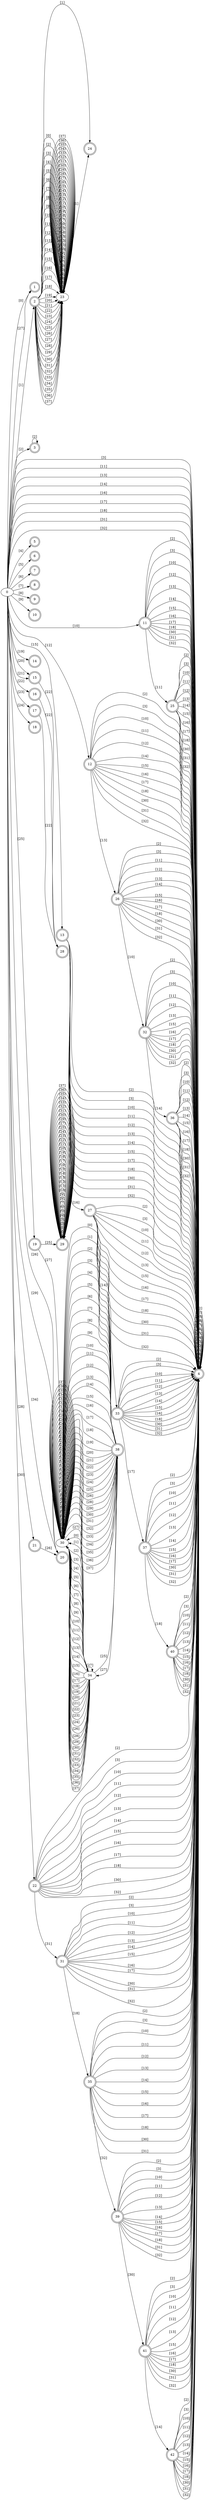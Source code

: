 digraph DFA {
rankdir = LR
1 [shape = doublecircle]
2 [shape = doublecircle]
3 [shape = doublecircle]
4 [shape = doublecircle]
5 [shape = doublecircle]
6 [shape = doublecircle]
7 [shape = doublecircle]
8 [shape = doublecircle]
9 [shape = doublecircle]
10 [shape = doublecircle]
11 [shape = doublecircle]
12 [shape = doublecircle]
13 [shape = doublecircle]
14 [shape = doublecircle]
15 [shape = doublecircle]
16 [shape = doublecircle]
17 [shape = doublecircle]
18 [shape = doublecircle]
19 [shape = doublecircle]
20 [shape = doublecircle]
21 [shape = doublecircle]
22 [shape = doublecircle]
24 [shape = doublecircle]
25 [shape = doublecircle]
26 [shape = doublecircle]
27 [shape = doublecircle]
28 [shape = doublecircle]
29 [shape = doublecircle]
31 [shape = doublecircle]
32 [shape = doublecircle]
33 [shape = doublecircle]
35 [shape = doublecircle]
36 [shape = doublecircle]
37 [shape = doublecircle]
38 [shape = doublecircle]
39 [shape = doublecircle]
40 [shape = doublecircle]
41 [shape = doublecircle]
42 [shape = doublecircle]
0 -> 1 [label="[0]"]
0 -> 2 [label="[1]"]
0 -> 3 [label="[2]"]
0 -> 4 [label="[3]"]
0 -> 5 [label="[4]"]
0 -> 6 [label="[5]"]
0 -> 7 [label="[6]"]
0 -> 8 [label="[7]"]
0 -> 9 [label="[8]"]
0 -> 10 [label="[9]"]
0 -> 11 [label="[10]"]
0 -> 4 [label="[11]"]
0 -> 12 [label="[12]"]
0 -> 4 [label="[13]"]
0 -> 4 [label="[14]"]
0 -> 13 [label="[15]"]
0 -> 4 [label="[16]"]
0 -> 4 [label="[17]"]
0 -> 4 [label="[18]"]
0 -> 14 [label="[19]"]
0 -> 15 [label="[20]"]
0 -> 15 [label="[21]"]
0 -> 16 [label="[22]"]
0 -> 17 [label="[23]"]
0 -> 18 [label="[24]"]
0 -> 19 [label="[25]"]
0 -> 20 [label="[26]"]
0 -> 1 [label="[27]"]
0 -> 21 [label="[28]"]
0 -> 20 [label="[29]"]
0 -> 22 [label="[30]"]
0 -> 4 [label="[31]"]
0 -> 4 [label="[32]"]
0 -> 20 [label="[34]"]
2 -> 23 [label="[0]"]
2 -> 24 [label="[1]"]
2 -> 23 [label="[2]"]
2 -> 23 [label="[3]"]
2 -> 23 [label="[4]"]
2 -> 23 [label="[5]"]
2 -> 23 [label="[6]"]
2 -> 23 [label="[7]"]
2 -> 23 [label="[8]"]
2 -> 23 [label="[9]"]
2 -> 23 [label="[10]"]
2 -> 23 [label="[11]"]
2 -> 23 [label="[12]"]
2 -> 23 [label="[13]"]
2 -> 23 [label="[14]"]
2 -> 23 [label="[15]"]
2 -> 23 [label="[16]"]
2 -> 23 [label="[17]"]
2 -> 23 [label="[18]"]
2 -> 23 [label="[19]"]
2 -> 23 [label="[20]"]
2 -> 23 [label="[21]"]
2 -> 23 [label="[22]"]
2 -> 23 [label="[23]"]
2 -> 23 [label="[24]"]
2 -> 23 [label="[25]"]
2 -> 23 [label="[26]"]
2 -> 23 [label="[27]"]
2 -> 23 [label="[28]"]
2 -> 23 [label="[29]"]
2 -> 23 [label="[30]"]
2 -> 23 [label="[31]"]
2 -> 23 [label="[32]"]
2 -> 23 [label="[33]"]
2 -> 23 [label="[34]"]
2 -> 23 [label="[35]"]
2 -> 23 [label="[36]"]
2 -> 23 [label="[37]"]
3 -> 3 [label="[2]"]
4 -> 4 [label="[2]"]
4 -> 4 [label="[3]"]
4 -> 4 [label="[10]"]
4 -> 4 [label="[11]"]
4 -> 4 [label="[12]"]
4 -> 4 [label="[13]"]
4 -> 4 [label="[14]"]
4 -> 4 [label="[15]"]
4 -> 4 [label="[16]"]
4 -> 4 [label="[17]"]
4 -> 4 [label="[18]"]
4 -> 4 [label="[30]"]
4 -> 4 [label="[31]"]
4 -> 4 [label="[32]"]
11 -> 4 [label="[2]"]
11 -> 4 [label="[3]"]
11 -> 4 [label="[10]"]
11 -> 25 [label="[11]"]
11 -> 4 [label="[12]"]
11 -> 4 [label="[13]"]
11 -> 4 [label="[14]"]
11 -> 4 [label="[15]"]
11 -> 4 [label="[16]"]
11 -> 4 [label="[17]"]
11 -> 4 [label="[18]"]
11 -> 4 [label="[30]"]
11 -> 4 [label="[31]"]
11 -> 4 [label="[32]"]
12 -> 4 [label="[2]"]
12 -> 4 [label="[3]"]
12 -> 4 [label="[10]"]
12 -> 4 [label="[11]"]
12 -> 4 [label="[12]"]
12 -> 26 [label="[13]"]
12 -> 4 [label="[14]"]
12 -> 4 [label="[15]"]
12 -> 4 [label="[16]"]
12 -> 4 [label="[17]"]
12 -> 4 [label="[18]"]
12 -> 4 [label="[30]"]
12 -> 4 [label="[31]"]
12 -> 4 [label="[32]"]
13 -> 4 [label="[2]"]
13 -> 4 [label="[3]"]
13 -> 4 [label="[10]"]
13 -> 4 [label="[11]"]
13 -> 4 [label="[12]"]
13 -> 4 [label="[13]"]
13 -> 4 [label="[14]"]
13 -> 4 [label="[15]"]
13 -> 27 [label="[16]"]
13 -> 4 [label="[17]"]
13 -> 4 [label="[18]"]
13 -> 4 [label="[30]"]
13 -> 4 [label="[31]"]
13 -> 4 [label="[32]"]
15 -> 28 [label="[22]"]
16 -> 28 [label="[22]"]
17 -> 28 [label="[22]"]
19 -> 29 [label="[25]"]
19 -> 30 [label="[27]"]
21 -> 20 [label="[26]"]
22 -> 4 [label="[2]"]
22 -> 4 [label="[3]"]
22 -> 4 [label="[10]"]
22 -> 4 [label="[11]"]
22 -> 4 [label="[12]"]
22 -> 4 [label="[13]"]
22 -> 4 [label="[14]"]
22 -> 4 [label="[15]"]
22 -> 4 [label="[16]"]
22 -> 4 [label="[17]"]
22 -> 4 [label="[18]"]
22 -> 4 [label="[30]"]
22 -> 31 [label="[31]"]
22 -> 4 [label="[32]"]
23 -> 23 [label="[0]"]
23 -> 24 [label="[1]"]
23 -> 23 [label="[2]"]
23 -> 23 [label="[3]"]
23 -> 23 [label="[4]"]
23 -> 23 [label="[5]"]
23 -> 23 [label="[6]"]
23 -> 23 [label="[7]"]
23 -> 23 [label="[8]"]
23 -> 23 [label="[9]"]
23 -> 23 [label="[10]"]
23 -> 23 [label="[11]"]
23 -> 23 [label="[12]"]
23 -> 23 [label="[13]"]
23 -> 23 [label="[14]"]
23 -> 23 [label="[15]"]
23 -> 23 [label="[16]"]
23 -> 23 [label="[17]"]
23 -> 23 [label="[18]"]
23 -> 23 [label="[19]"]
23 -> 23 [label="[20]"]
23 -> 23 [label="[21]"]
23 -> 23 [label="[22]"]
23 -> 23 [label="[23]"]
23 -> 23 [label="[24]"]
23 -> 23 [label="[25]"]
23 -> 23 [label="[26]"]
23 -> 23 [label="[27]"]
23 -> 23 [label="[28]"]
23 -> 23 [label="[29]"]
23 -> 23 [label="[30]"]
23 -> 23 [label="[31]"]
23 -> 23 [label="[32]"]
23 -> 23 [label="[33]"]
23 -> 23 [label="[34]"]
23 -> 23 [label="[35]"]
23 -> 23 [label="[36]"]
23 -> 23 [label="[37]"]
25 -> 4 [label="[2]"]
25 -> 4 [label="[3]"]
25 -> 4 [label="[10]"]
25 -> 4 [label="[11]"]
25 -> 4 [label="[12]"]
25 -> 4 [label="[13]"]
25 -> 4 [label="[14]"]
25 -> 4 [label="[15]"]
25 -> 4 [label="[16]"]
25 -> 4 [label="[17]"]
25 -> 4 [label="[18]"]
25 -> 4 [label="[30]"]
25 -> 4 [label="[31]"]
25 -> 4 [label="[32]"]
26 -> 4 [label="[2]"]
26 -> 4 [label="[3]"]
26 -> 32 [label="[10]"]
26 -> 4 [label="[11]"]
26 -> 4 [label="[12]"]
26 -> 4 [label="[13]"]
26 -> 4 [label="[14]"]
26 -> 4 [label="[15]"]
26 -> 4 [label="[16]"]
26 -> 4 [label="[17]"]
26 -> 4 [label="[18]"]
26 -> 4 [label="[30]"]
26 -> 4 [label="[31]"]
26 -> 4 [label="[32]"]
27 -> 4 [label="[2]"]
27 -> 4 [label="[3]"]
27 -> 4 [label="[10]"]
27 -> 4 [label="[11]"]
27 -> 4 [label="[12]"]
27 -> 4 [label="[13]"]
27 -> 33 [label="[14]"]
27 -> 4 [label="[15]"]
27 -> 4 [label="[16]"]
27 -> 4 [label="[17]"]
27 -> 4 [label="[18]"]
27 -> 4 [label="[30]"]
27 -> 4 [label="[31]"]
27 -> 4 [label="[32]"]
29 -> 29 [label="[0]"]
29 -> 29 [label="[1]"]
29 -> 29 [label="[2]"]
29 -> 29 [label="[3]"]
29 -> 29 [label="[4]"]
29 -> 29 [label="[5]"]
29 -> 29 [label="[6]"]
29 -> 29 [label="[7]"]
29 -> 29 [label="[8]"]
29 -> 29 [label="[9]"]
29 -> 29 [label="[10]"]
29 -> 29 [label="[11]"]
29 -> 29 [label="[12]"]
29 -> 29 [label="[13]"]
29 -> 29 [label="[14]"]
29 -> 29 [label="[15]"]
29 -> 29 [label="[16]"]
29 -> 29 [label="[17]"]
29 -> 29 [label="[18]"]
29 -> 29 [label="[19]"]
29 -> 29 [label="[20]"]
29 -> 29 [label="[21]"]
29 -> 29 [label="[22]"]
29 -> 29 [label="[23]"]
29 -> 29 [label="[24]"]
29 -> 29 [label="[25]"]
29 -> 29 [label="[27]"]
29 -> 29 [label="[29]"]
29 -> 29 [label="[30]"]
29 -> 29 [label="[31]"]
29 -> 29 [label="[32]"]
29 -> 29 [label="[33]"]
29 -> 29 [label="[34]"]
29 -> 29 [label="[35]"]
29 -> 29 [label="[36]"]
29 -> 29 [label="[37]"]
30 -> 30 [label="[0]"]
30 -> 30 [label="[1]"]
30 -> 30 [label="[2]"]
30 -> 30 [label="[3]"]
30 -> 30 [label="[4]"]
30 -> 30 [label="[5]"]
30 -> 30 [label="[6]"]
30 -> 30 [label="[7]"]
30 -> 30 [label="[8]"]
30 -> 30 [label="[9]"]
30 -> 30 [label="[10]"]
30 -> 30 [label="[11]"]
30 -> 30 [label="[12]"]
30 -> 30 [label="[13]"]
30 -> 30 [label="[14]"]
30 -> 30 [label="[15]"]
30 -> 30 [label="[16]"]
30 -> 30 [label="[17]"]
30 -> 30 [label="[18]"]
30 -> 30 [label="[19]"]
30 -> 30 [label="[20]"]
30 -> 30 [label="[21]"]
30 -> 30 [label="[22]"]
30 -> 30 [label="[23]"]
30 -> 30 [label="[24]"]
30 -> 30 [label="[25]"]
30 -> 30 [label="[26]"]
30 -> 34 [label="[27]"]
30 -> 30 [label="[28]"]
30 -> 30 [label="[29]"]
30 -> 30 [label="[30]"]
30 -> 30 [label="[31]"]
30 -> 30 [label="[32]"]
30 -> 30 [label="[33]"]
30 -> 30 [label="[34]"]
30 -> 30 [label="[35]"]
30 -> 30 [label="[36]"]
30 -> 30 [label="[37]"]
31 -> 4 [label="[2]"]
31 -> 4 [label="[3]"]
31 -> 4 [label="[10]"]
31 -> 4 [label="[11]"]
31 -> 4 [label="[12]"]
31 -> 4 [label="[13]"]
31 -> 4 [label="[14]"]
31 -> 4 [label="[15]"]
31 -> 4 [label="[16]"]
31 -> 4 [label="[17]"]
31 -> 35 [label="[18]"]
31 -> 4 [label="[30]"]
31 -> 4 [label="[31]"]
31 -> 4 [label="[32]"]
32 -> 4 [label="[2]"]
32 -> 4 [label="[3]"]
32 -> 4 [label="[10]"]
32 -> 4 [label="[11]"]
32 -> 4 [label="[12]"]
32 -> 4 [label="[13]"]
32 -> 36 [label="[14]"]
32 -> 4 [label="[15]"]
32 -> 4 [label="[16]"]
32 -> 4 [label="[17]"]
32 -> 4 [label="[18]"]
32 -> 4 [label="[30]"]
32 -> 4 [label="[31]"]
32 -> 4 [label="[32]"]
33 -> 4 [label="[2]"]
33 -> 4 [label="[3]"]
33 -> 4 [label="[10]"]
33 -> 4 [label="[11]"]
33 -> 4 [label="[12]"]
33 -> 4 [label="[13]"]
33 -> 4 [label="[14]"]
33 -> 4 [label="[15]"]
33 -> 4 [label="[16]"]
33 -> 37 [label="[17]"]
33 -> 4 [label="[18]"]
33 -> 4 [label="[30]"]
33 -> 4 [label="[31]"]
33 -> 4 [label="[32]"]
34 -> 30 [label="[0]"]
34 -> 30 [label="[1]"]
34 -> 30 [label="[2]"]
34 -> 30 [label="[3]"]
34 -> 30 [label="[4]"]
34 -> 30 [label="[5]"]
34 -> 30 [label="[6]"]
34 -> 30 [label="[7]"]
34 -> 30 [label="[8]"]
34 -> 30 [label="[9]"]
34 -> 30 [label="[10]"]
34 -> 30 [label="[11]"]
34 -> 30 [label="[12]"]
34 -> 30 [label="[13]"]
34 -> 30 [label="[14]"]
34 -> 30 [label="[15]"]
34 -> 30 [label="[16]"]
34 -> 30 [label="[17]"]
34 -> 30 [label="[18]"]
34 -> 30 [label="[19]"]
34 -> 30 [label="[20]"]
34 -> 30 [label="[21]"]
34 -> 30 [label="[22]"]
34 -> 30 [label="[23]"]
34 -> 30 [label="[24]"]
34 -> 38 [label="[25]"]
34 -> 30 [label="[26]"]
34 -> 34 [label="[27]"]
34 -> 30 [label="[28]"]
34 -> 30 [label="[29]"]
34 -> 30 [label="[30]"]
34 -> 30 [label="[31]"]
34 -> 30 [label="[32]"]
34 -> 30 [label="[33]"]
34 -> 30 [label="[34]"]
34 -> 30 [label="[35]"]
34 -> 30 [label="[36]"]
34 -> 30 [label="[37]"]
35 -> 4 [label="[2]"]
35 -> 4 [label="[3]"]
35 -> 4 [label="[10]"]
35 -> 4 [label="[11]"]
35 -> 4 [label="[12]"]
35 -> 4 [label="[13]"]
35 -> 4 [label="[14]"]
35 -> 4 [label="[15]"]
35 -> 4 [label="[16]"]
35 -> 4 [label="[17]"]
35 -> 4 [label="[18]"]
35 -> 4 [label="[30]"]
35 -> 4 [label="[31]"]
35 -> 39 [label="[32]"]
36 -> 4 [label="[2]"]
36 -> 4 [label="[3]"]
36 -> 4 [label="[10]"]
36 -> 4 [label="[11]"]
36 -> 4 [label="[12]"]
36 -> 4 [label="[13]"]
36 -> 4 [label="[14]"]
36 -> 4 [label="[15]"]
36 -> 4 [label="[16]"]
36 -> 4 [label="[17]"]
36 -> 4 [label="[18]"]
36 -> 4 [label="[30]"]
36 -> 4 [label="[31]"]
36 -> 4 [label="[32]"]
37 -> 4 [label="[2]"]
37 -> 4 [label="[3]"]
37 -> 4 [label="[10]"]
37 -> 4 [label="[11]"]
37 -> 4 [label="[12]"]
37 -> 4 [label="[13]"]
37 -> 4 [label="[14]"]
37 -> 4 [label="[15]"]
37 -> 4 [label="[16]"]
37 -> 4 [label="[17]"]
37 -> 40 [label="[18]"]
37 -> 4 [label="[30]"]
37 -> 4 [label="[31]"]
37 -> 4 [label="[32]"]
38 -> 30 [label="[0]"]
38 -> 30 [label="[1]"]
38 -> 30 [label="[2]"]
38 -> 30 [label="[3]"]
38 -> 30 [label="[4]"]
38 -> 30 [label="[5]"]
38 -> 30 [label="[6]"]
38 -> 30 [label="[7]"]
38 -> 30 [label="[8]"]
38 -> 30 [label="[9]"]
38 -> 30 [label="[10]"]
38 -> 30 [label="[11]"]
38 -> 30 [label="[12]"]
38 -> 30 [label="[13]"]
38 -> 30 [label="[14]"]
38 -> 30 [label="[15]"]
38 -> 30 [label="[16]"]
38 -> 30 [label="[17]"]
38 -> 30 [label="[18]"]
38 -> 30 [label="[19]"]
38 -> 30 [label="[20]"]
38 -> 30 [label="[21]"]
38 -> 30 [label="[22]"]
38 -> 30 [label="[23]"]
38 -> 30 [label="[24]"]
38 -> 30 [label="[25]"]
38 -> 30 [label="[26]"]
38 -> 34 [label="[27]"]
38 -> 30 [label="[28]"]
38 -> 30 [label="[29]"]
38 -> 30 [label="[30]"]
38 -> 30 [label="[31]"]
38 -> 30 [label="[32]"]
38 -> 30 [label="[33]"]
38 -> 30 [label="[34]"]
38 -> 30 [label="[35]"]
38 -> 30 [label="[36]"]
38 -> 30 [label="[37]"]
39 -> 4 [label="[2]"]
39 -> 4 [label="[3]"]
39 -> 4 [label="[10]"]
39 -> 4 [label="[11]"]
39 -> 4 [label="[12]"]
39 -> 4 [label="[13]"]
39 -> 4 [label="[14]"]
39 -> 4 [label="[15]"]
39 -> 4 [label="[16]"]
39 -> 4 [label="[17]"]
39 -> 4 [label="[18]"]
39 -> 41 [label="[30]"]
39 -> 4 [label="[31]"]
39 -> 4 [label="[32]"]
40 -> 4 [label="[2]"]
40 -> 4 [label="[3]"]
40 -> 4 [label="[10]"]
40 -> 4 [label="[11]"]
40 -> 4 [label="[12]"]
40 -> 4 [label="[13]"]
40 -> 4 [label="[14]"]
40 -> 4 [label="[15]"]
40 -> 4 [label="[16]"]
40 -> 4 [label="[17]"]
40 -> 4 [label="[18]"]
40 -> 4 [label="[30]"]
40 -> 4 [label="[31]"]
40 -> 4 [label="[32]"]
41 -> 4 [label="[2]"]
41 -> 4 [label="[3]"]
41 -> 4 [label="[10]"]
41 -> 4 [label="[11]"]
41 -> 4 [label="[12]"]
41 -> 4 [label="[13]"]
41 -> 42 [label="[14]"]
41 -> 4 [label="[15]"]
41 -> 4 [label="[16]"]
41 -> 4 [label="[17]"]
41 -> 4 [label="[18]"]
41 -> 4 [label="[30]"]
41 -> 4 [label="[31]"]
41 -> 4 [label="[32]"]
42 -> 4 [label="[2]"]
42 -> 4 [label="[3]"]
42 -> 4 [label="[10]"]
42 -> 4 [label="[11]"]
42 -> 4 [label="[12]"]
42 -> 4 [label="[13]"]
42 -> 4 [label="[14]"]
42 -> 4 [label="[15]"]
42 -> 4 [label="[16]"]
42 -> 4 [label="[17]"]
42 -> 4 [label="[18]"]
42 -> 4 [label="[30]"]
42 -> 4 [label="[31]"]
42 -> 4 [label="[32]"]
}

